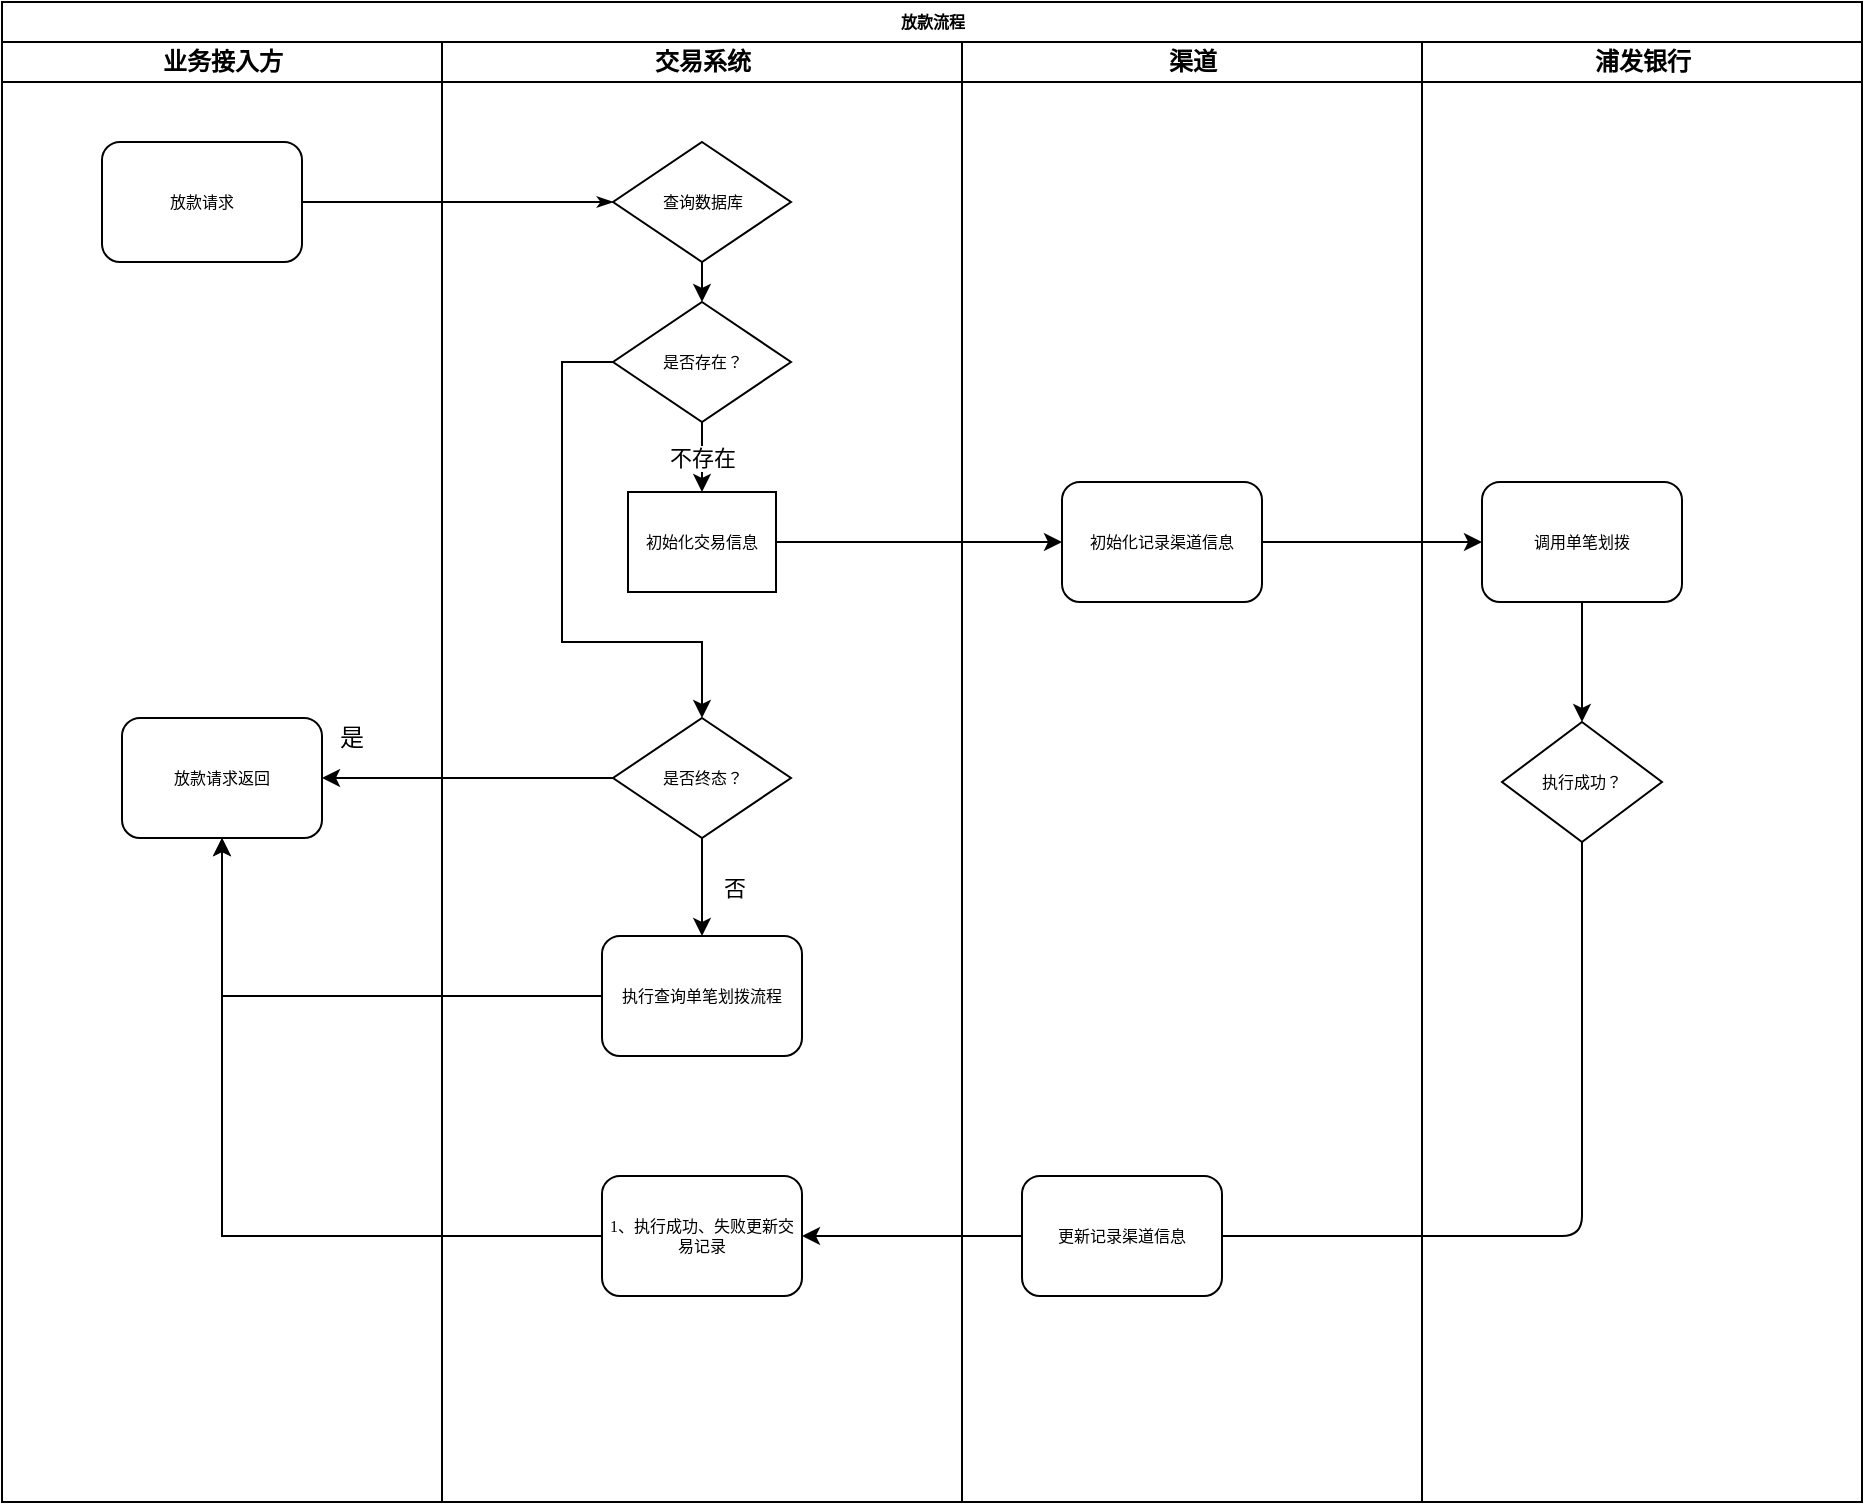 <mxfile version="10.6.2" type="github"><diagram name="Page-1" id="74e2e168-ea6b-b213-b513-2b3c1d86103e"><mxGraphModel dx="918" dy="616" grid="1" gridSize="10" guides="1" tooltips="1" connect="1" arrows="1" fold="1" page="1" pageScale="1" pageWidth="1100" pageHeight="850" background="#ffffff" math="0" shadow="0"><root><mxCell id="0"/><mxCell id="1" parent="0"/><mxCell id="77e6c97f196da883-1" value="放款流程" style="swimlane;html=1;childLayout=stackLayout;startSize=20;rounded=0;shadow=0;labelBackgroundColor=none;strokeColor=#000000;strokeWidth=1;fillColor=#ffffff;fontFamily=Verdana;fontSize=8;fontColor=#000000;align=center;" parent="1" vertex="1"><mxGeometry x="70" y="40" width="930" height="750" as="geometry"/></mxCell><mxCell id="77e6c97f196da883-2" value="业务接入方" style="swimlane;html=1;startSize=20;" parent="77e6c97f196da883-1" vertex="1"><mxGeometry y="20" width="220" height="730" as="geometry"/></mxCell><mxCell id="77e6c97f196da883-8" value="放款请求" style="rounded=1;whiteSpace=wrap;html=1;shadow=0;labelBackgroundColor=none;strokeColor=#000000;strokeWidth=1;fillColor=#ffffff;fontFamily=Verdana;fontSize=8;fontColor=#000000;align=center;" parent="77e6c97f196da883-2" vertex="1"><mxGeometry x="50" y="50" width="100" height="60" as="geometry"/></mxCell><mxCell id="RBHurTH_KdBpGu3dAtlU-21" value="放款请求返回" style="rounded=1;whiteSpace=wrap;html=1;shadow=0;labelBackgroundColor=none;strokeColor=#000000;strokeWidth=1;fillColor=#ffffff;fontFamily=Verdana;fontSize=8;fontColor=#000000;align=center;" vertex="1" parent="77e6c97f196da883-2"><mxGeometry x="60" y="338" width="100" height="60" as="geometry"/></mxCell><mxCell id="77e6c97f196da883-26" style="edgeStyle=orthogonalEdgeStyle;rounded=1;html=1;labelBackgroundColor=none;startArrow=none;startFill=0;startSize=5;endArrow=classicThin;endFill=1;endSize=5;jettySize=auto;orthogonalLoop=1;strokeColor=#000000;strokeWidth=1;fontFamily=Verdana;fontSize=8;fontColor=#000000;entryX=0;entryY=0.5;entryDx=0;entryDy=0;" parent="77e6c97f196da883-1" source="77e6c97f196da883-8" target="RBHurTH_KdBpGu3dAtlU-1" edge="1"><mxGeometry relative="1" as="geometry"><mxPoint x="190" y="115" as="targetPoint"/></mxGeometry></mxCell><mxCell id="77e6c97f196da883-3" value="交易系统" style="swimlane;html=1;startSize=20;" parent="77e6c97f196da883-1" vertex="1"><mxGeometry x="220" y="20" width="260" height="730" as="geometry"><mxRectangle x="160" y="20" width="80" height="730" as="alternateBounds"/></mxGeometry></mxCell><mxCell id="RBHurTH_KdBpGu3dAtlU-13" style="edgeStyle=orthogonalEdgeStyle;rounded=0;orthogonalLoop=1;jettySize=auto;html=1;exitX=0.5;exitY=1;exitDx=0;exitDy=0;entryX=0.5;entryY=0;entryDx=0;entryDy=0;" edge="1" parent="77e6c97f196da883-3" source="RBHurTH_KdBpGu3dAtlU-1" target="RBHurTH_KdBpGu3dAtlU-12"><mxGeometry relative="1" as="geometry"/></mxCell><mxCell id="RBHurTH_KdBpGu3dAtlU-1" value="查询数据库" style="rhombus;whiteSpace=wrap;html=1;rounded=0;shadow=0;labelBackgroundColor=none;strokeColor=#000000;strokeWidth=1;fillColor=#ffffff;fontFamily=Verdana;fontSize=8;fontColor=#000000;align=center;" vertex="1" parent="77e6c97f196da883-3"><mxGeometry x="85.5" y="50" width="89" height="60" as="geometry"/></mxCell><mxCell id="RBHurTH_KdBpGu3dAtlU-38" value="不存在" style="edgeStyle=orthogonalEdgeStyle;rounded=0;orthogonalLoop=1;jettySize=auto;html=1;" edge="1" parent="77e6c97f196da883-3" source="RBHurTH_KdBpGu3dAtlU-12" target="RBHurTH_KdBpGu3dAtlU-37"><mxGeometry relative="1" as="geometry"/></mxCell><mxCell id="RBHurTH_KdBpGu3dAtlU-39" style="edgeStyle=orthogonalEdgeStyle;rounded=0;orthogonalLoop=1;jettySize=auto;html=1;exitX=0;exitY=0.5;exitDx=0;exitDy=0;" edge="1" parent="77e6c97f196da883-3" source="RBHurTH_KdBpGu3dAtlU-12" target="RBHurTH_KdBpGu3dAtlU-20"><mxGeometry relative="1" as="geometry"><Array as="points"><mxPoint x="60" y="160"/><mxPoint x="60" y="300"/><mxPoint x="130" y="300"/></Array></mxGeometry></mxCell><mxCell id="RBHurTH_KdBpGu3dAtlU-12" value="是否存在？" style="rhombus;whiteSpace=wrap;html=1;rounded=0;shadow=0;labelBackgroundColor=none;strokeColor=#000000;strokeWidth=1;fillColor=#ffffff;fontFamily=Verdana;fontSize=8;fontColor=#000000;align=center;" vertex="1" parent="77e6c97f196da883-3"><mxGeometry x="85.5" y="130" width="89" height="60" as="geometry"/></mxCell><mxCell id="RBHurTH_KdBpGu3dAtlU-37" value="初始化交易信息" style="whiteSpace=wrap;html=1;aspect=fixed;shadow=0;fontFamily=Verdana;fontSize=8;fontColor=#000000;align=center;strokeColor=#000000;strokeWidth=1;fillColor=#ffffff;" vertex="1" parent="77e6c97f196da883-3"><mxGeometry x="93" y="225" width="74" height="50" as="geometry"/></mxCell><mxCell id="RBHurTH_KdBpGu3dAtlU-20" value="是否终态？" style="rhombus;whiteSpace=wrap;html=1;rounded=0;shadow=0;labelBackgroundColor=none;strokeColor=#000000;strokeWidth=1;fillColor=#ffffff;fontFamily=Verdana;fontSize=8;fontColor=#000000;align=center;" vertex="1" parent="77e6c97f196da883-3"><mxGeometry x="85.5" y="338" width="89" height="60" as="geometry"/></mxCell><mxCell id="RBHurTH_KdBpGu3dAtlU-25" value="执行查询单笔划拨流程" style="rounded=1;whiteSpace=wrap;html=1;shadow=0;labelBackgroundColor=none;strokeColor=#000000;strokeWidth=1;fillColor=#ffffff;fontFamily=Verdana;fontSize=8;fontColor=#000000;align=center;" vertex="1" parent="77e6c97f196da883-3"><mxGeometry x="80" y="447" width="100" height="60" as="geometry"/></mxCell><mxCell id="RBHurTH_KdBpGu3dAtlU-34" value="1、执行成功、失败更新交易记录" style="rounded=1;whiteSpace=wrap;html=1;shadow=0;labelBackgroundColor=none;strokeColor=#000000;strokeWidth=1;fillColor=#ffffff;fontFamily=Verdana;fontSize=8;fontColor=#000000;align=center;" vertex="1" parent="77e6c97f196da883-3"><mxGeometry x="80" y="567" width="100" height="60" as="geometry"/></mxCell><mxCell id="RBHurTH_KdBpGu3dAtlU-24" value="否" style="edgeStyle=orthogonalEdgeStyle;rounded=0;orthogonalLoop=1;jettySize=auto;html=1;exitX=0.5;exitY=1;exitDx=0;exitDy=0;entryX=0.5;entryY=0;entryDx=0;entryDy=0;" edge="1" parent="77e6c97f196da883-3" source="RBHurTH_KdBpGu3dAtlU-20" target="RBHurTH_KdBpGu3dAtlU-25"><mxGeometry y="16" relative="1" as="geometry"><mxPoint x="14" y="447" as="targetPoint"/><mxPoint x="14" y="387" as="sourcePoint"/><mxPoint as="offset"/></mxGeometry></mxCell><mxCell id="RBHurTH_KdBpGu3dAtlU-22" style="edgeStyle=orthogonalEdgeStyle;rounded=0;orthogonalLoop=1;jettySize=auto;html=1;exitX=0;exitY=0.5;exitDx=0;exitDy=0;entryX=1;entryY=0.5;entryDx=0;entryDy=0;" edge="1" parent="77e6c97f196da883-1" source="RBHurTH_KdBpGu3dAtlU-20" target="RBHurTH_KdBpGu3dAtlU-21"><mxGeometry relative="1" as="geometry"/></mxCell><mxCell id="77e6c97f196da883-35" style="edgeStyle=orthogonalEdgeStyle;rounded=1;html=1;labelBackgroundColor=none;startArrow=none;startFill=0;startSize=5;endArrow=classicThin;endFill=1;endSize=5;jettySize=auto;orthogonalLoop=1;strokeColor=#000000;strokeWidth=1;fontFamily=Verdana;fontSize=8;fontColor=#000000;entryX=1;entryY=0.5;entryDx=0;entryDy=0;" parent="77e6c97f196da883-1" source="77e6c97f196da883-16" target="RBHurTH_KdBpGu3dAtlU-33" edge="1"><mxGeometry relative="1" as="geometry"><mxPoint x="450" y="587" as="targetPoint"/><Array as="points"><mxPoint x="560" y="617"/><mxPoint x="450" y="617"/></Array></mxGeometry></mxCell><mxCell id="RBHurTH_KdBpGu3dAtlU-35" style="edgeStyle=orthogonalEdgeStyle;rounded=0;orthogonalLoop=1;jettySize=auto;html=1;exitX=0;exitY=0.5;exitDx=0;exitDy=0;entryX=1;entryY=0.5;entryDx=0;entryDy=0;" edge="1" parent="77e6c97f196da883-1" source="RBHurTH_KdBpGu3dAtlU-33" target="RBHurTH_KdBpGu3dAtlU-34"><mxGeometry relative="1" as="geometry"/></mxCell><mxCell id="RBHurTH_KdBpGu3dAtlU-36" style="edgeStyle=orthogonalEdgeStyle;rounded=0;orthogonalLoop=1;jettySize=auto;html=1;exitX=0;exitY=0.5;exitDx=0;exitDy=0;" edge="1" parent="77e6c97f196da883-1" source="RBHurTH_KdBpGu3dAtlU-34" target="RBHurTH_KdBpGu3dAtlU-21"><mxGeometry relative="1" as="geometry"><mxPoint x="100" y="528" as="targetPoint"/><Array as="points"><mxPoint x="110" y="617"/></Array></mxGeometry></mxCell><mxCell id="77e6c97f196da883-4" value="渠道" style="swimlane;html=1;startSize=20;" parent="77e6c97f196da883-1" vertex="1"><mxGeometry x="480" y="20" width="230" height="730" as="geometry"/></mxCell><mxCell id="RBHurTH_KdBpGu3dAtlU-17" value="初始化记录渠道信息" style="rounded=1;whiteSpace=wrap;html=1;shadow=0;labelBackgroundColor=none;strokeColor=#000000;strokeWidth=1;fillColor=#ffffff;fontFamily=Verdana;fontSize=8;fontColor=#000000;align=center;" vertex="1" parent="77e6c97f196da883-4"><mxGeometry x="50" y="220" width="100" height="60" as="geometry"/></mxCell><mxCell id="RBHurTH_KdBpGu3dAtlU-33" value="更新记录渠道信息" style="rounded=1;whiteSpace=wrap;html=1;shadow=0;labelBackgroundColor=none;strokeColor=#000000;strokeWidth=1;fillColor=#ffffff;fontFamily=Verdana;fontSize=8;fontColor=#000000;align=center;" vertex="1" parent="77e6c97f196da883-4"><mxGeometry x="30" y="567" width="100" height="60" as="geometry"/></mxCell><mxCell id="77e6c97f196da883-5" value="浦发银行" style="swimlane;html=1;startSize=20;" parent="77e6c97f196da883-1" vertex="1"><mxGeometry x="710" y="20" width="220" height="730" as="geometry"/></mxCell><mxCell id="RBHurTH_KdBpGu3dAtlU-41" style="edgeStyle=orthogonalEdgeStyle;rounded=0;orthogonalLoop=1;jettySize=auto;html=1;" edge="1" parent="77e6c97f196da883-5" source="77e6c97f196da883-15" target="77e6c97f196da883-16"><mxGeometry relative="1" as="geometry"/></mxCell><mxCell id="77e6c97f196da883-15" value="调用单笔划拨" style="rounded=1;whiteSpace=wrap;html=1;shadow=0;labelBackgroundColor=none;strokeColor=#000000;strokeWidth=1;fillColor=#ffffff;fontFamily=Verdana;fontSize=8;fontColor=#000000;align=center;" parent="77e6c97f196da883-5" vertex="1"><mxGeometry x="30" y="220" width="100" height="60" as="geometry"/></mxCell><mxCell id="77e6c97f196da883-16" value="执行成功？" style="rhombus;whiteSpace=wrap;html=1;rounded=0;shadow=0;labelBackgroundColor=none;strokeColor=#000000;strokeWidth=1;fillColor=#ffffff;fontFamily=Verdana;fontSize=8;fontColor=#000000;align=center;" parent="77e6c97f196da883-5" vertex="1"><mxGeometry x="40" y="340" width="80" height="60" as="geometry"/></mxCell><mxCell id="RBHurTH_KdBpGu3dAtlU-32" style="edgeStyle=orthogonalEdgeStyle;rounded=0;orthogonalLoop=1;jettySize=auto;html=1;exitX=1;exitY=0.5;exitDx=0;exitDy=0;entryX=0;entryY=0.5;entryDx=0;entryDy=0;" edge="1" parent="77e6c97f196da883-1" source="RBHurTH_KdBpGu3dAtlU-17" target="77e6c97f196da883-15"><mxGeometry relative="1" as="geometry"/></mxCell><mxCell id="RBHurTH_KdBpGu3dAtlU-40" style="edgeStyle=orthogonalEdgeStyle;rounded=0;orthogonalLoop=1;jettySize=auto;html=1;entryX=0;entryY=0.5;entryDx=0;entryDy=0;" edge="1" parent="77e6c97f196da883-1" source="RBHurTH_KdBpGu3dAtlU-37" target="RBHurTH_KdBpGu3dAtlU-17"><mxGeometry relative="1" as="geometry"/></mxCell><mxCell id="RBHurTH_KdBpGu3dAtlU-42" style="edgeStyle=orthogonalEdgeStyle;rounded=0;orthogonalLoop=1;jettySize=auto;html=1;entryX=0.5;entryY=1;entryDx=0;entryDy=0;" edge="1" parent="77e6c97f196da883-1" source="RBHurTH_KdBpGu3dAtlU-25" target="RBHurTH_KdBpGu3dAtlU-21"><mxGeometry relative="1" as="geometry"><mxPoint x="160" y="497" as="targetPoint"/></mxGeometry></mxCell><mxCell id="RBHurTH_KdBpGu3dAtlU-23" value="是" style="text;html=1;resizable=0;points=[];autosize=1;align=left;verticalAlign=top;spacingTop=-4;" vertex="1" parent="1"><mxGeometry x="237" y="398" width="30" height="20" as="geometry"/></mxCell></root></mxGraphModel></diagram></mxfile>
